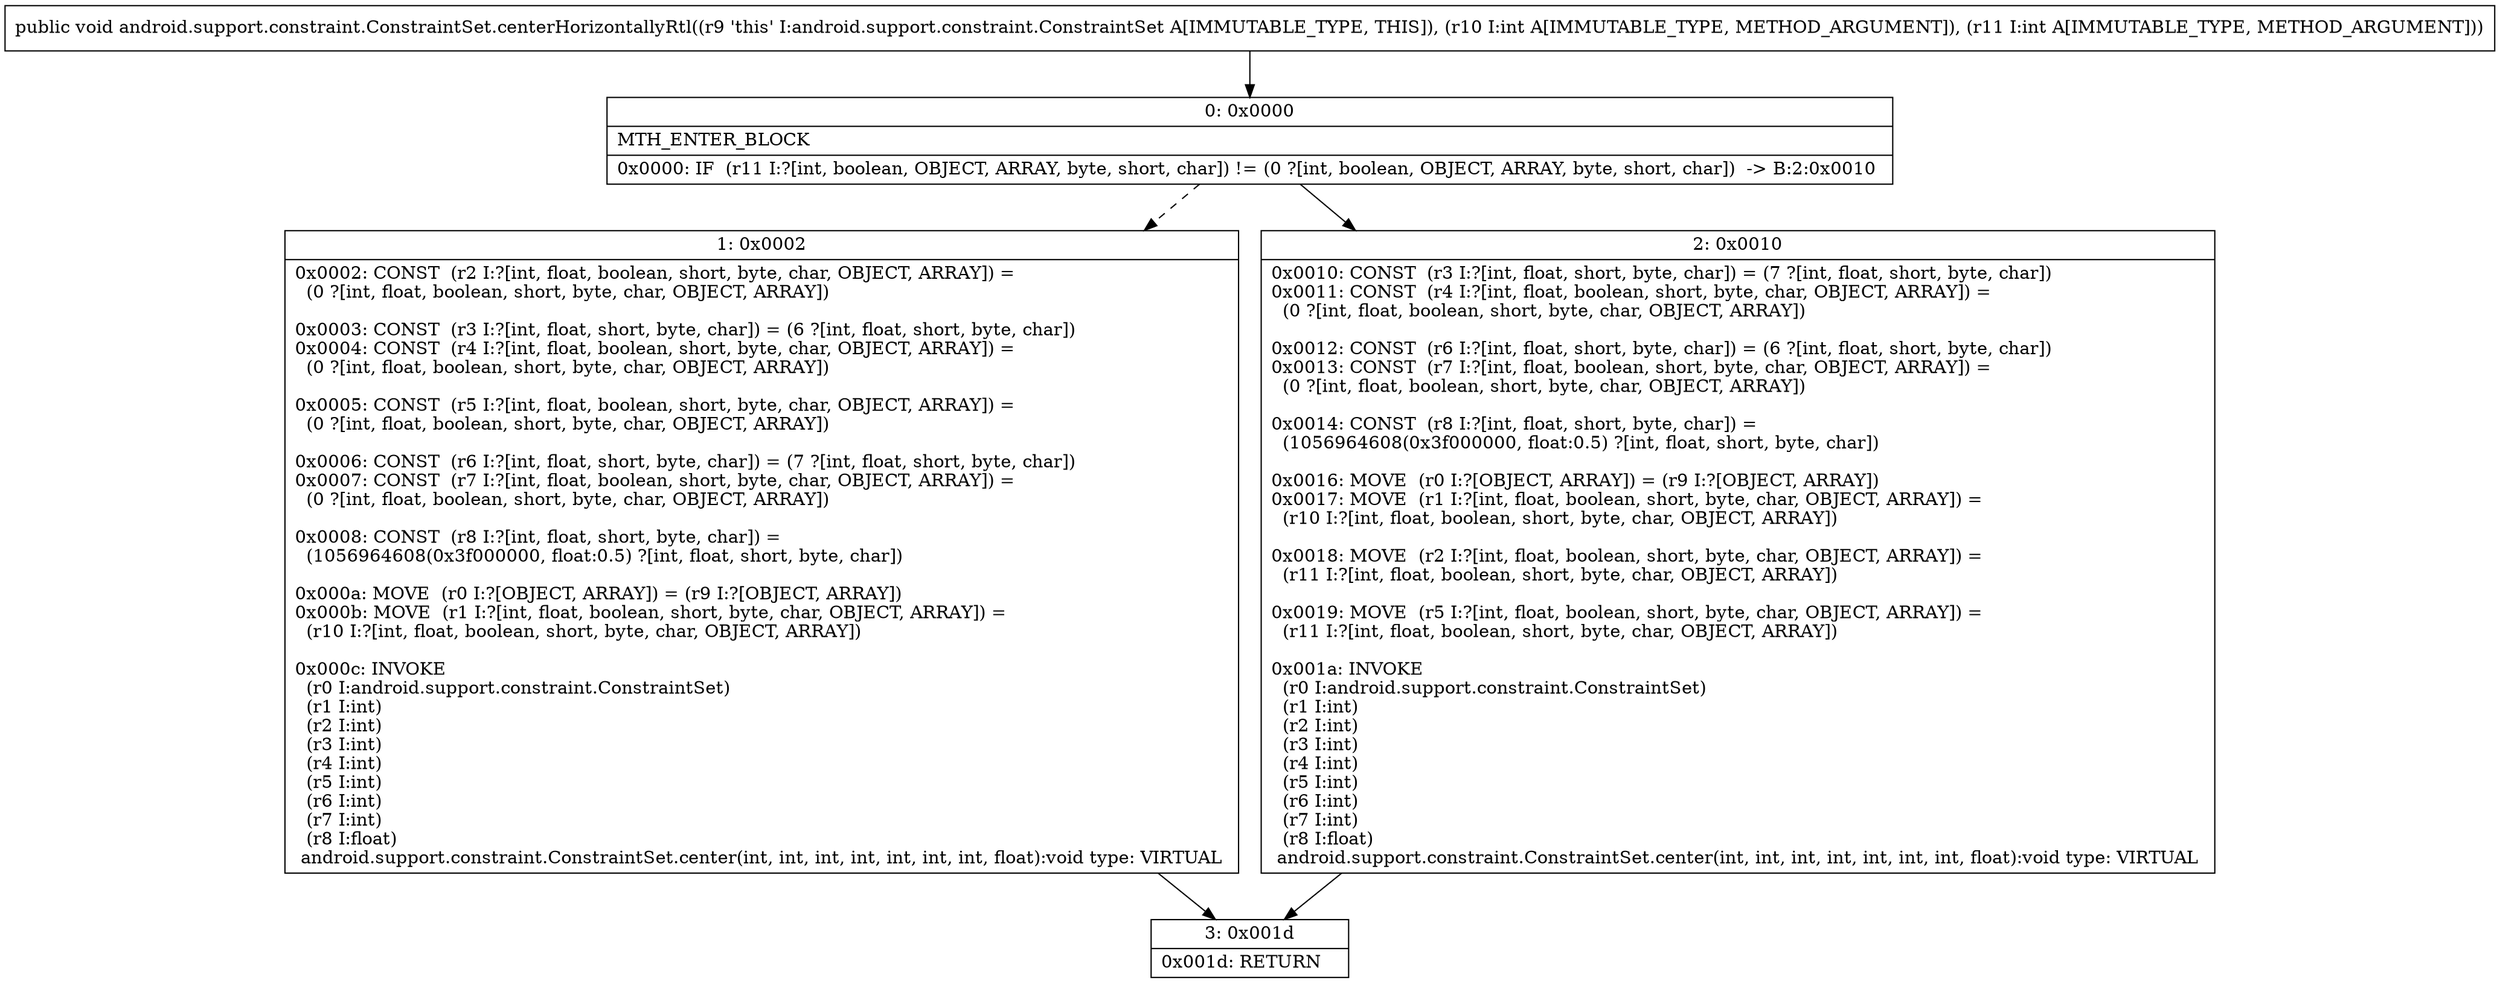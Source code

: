 digraph "CFG forandroid.support.constraint.ConstraintSet.centerHorizontallyRtl(II)V" {
Node_0 [shape=record,label="{0\:\ 0x0000|MTH_ENTER_BLOCK\l|0x0000: IF  (r11 I:?[int, boolean, OBJECT, ARRAY, byte, short, char]) != (0 ?[int, boolean, OBJECT, ARRAY, byte, short, char])  \-\> B:2:0x0010 \l}"];
Node_1 [shape=record,label="{1\:\ 0x0002|0x0002: CONST  (r2 I:?[int, float, boolean, short, byte, char, OBJECT, ARRAY]) = \l  (0 ?[int, float, boolean, short, byte, char, OBJECT, ARRAY])\l \l0x0003: CONST  (r3 I:?[int, float, short, byte, char]) = (6 ?[int, float, short, byte, char]) \l0x0004: CONST  (r4 I:?[int, float, boolean, short, byte, char, OBJECT, ARRAY]) = \l  (0 ?[int, float, boolean, short, byte, char, OBJECT, ARRAY])\l \l0x0005: CONST  (r5 I:?[int, float, boolean, short, byte, char, OBJECT, ARRAY]) = \l  (0 ?[int, float, boolean, short, byte, char, OBJECT, ARRAY])\l \l0x0006: CONST  (r6 I:?[int, float, short, byte, char]) = (7 ?[int, float, short, byte, char]) \l0x0007: CONST  (r7 I:?[int, float, boolean, short, byte, char, OBJECT, ARRAY]) = \l  (0 ?[int, float, boolean, short, byte, char, OBJECT, ARRAY])\l \l0x0008: CONST  (r8 I:?[int, float, short, byte, char]) = \l  (1056964608(0x3f000000, float:0.5) ?[int, float, short, byte, char])\l \l0x000a: MOVE  (r0 I:?[OBJECT, ARRAY]) = (r9 I:?[OBJECT, ARRAY]) \l0x000b: MOVE  (r1 I:?[int, float, boolean, short, byte, char, OBJECT, ARRAY]) = \l  (r10 I:?[int, float, boolean, short, byte, char, OBJECT, ARRAY])\l \l0x000c: INVOKE  \l  (r0 I:android.support.constraint.ConstraintSet)\l  (r1 I:int)\l  (r2 I:int)\l  (r3 I:int)\l  (r4 I:int)\l  (r5 I:int)\l  (r6 I:int)\l  (r7 I:int)\l  (r8 I:float)\l android.support.constraint.ConstraintSet.center(int, int, int, int, int, int, int, float):void type: VIRTUAL \l}"];
Node_2 [shape=record,label="{2\:\ 0x0010|0x0010: CONST  (r3 I:?[int, float, short, byte, char]) = (7 ?[int, float, short, byte, char]) \l0x0011: CONST  (r4 I:?[int, float, boolean, short, byte, char, OBJECT, ARRAY]) = \l  (0 ?[int, float, boolean, short, byte, char, OBJECT, ARRAY])\l \l0x0012: CONST  (r6 I:?[int, float, short, byte, char]) = (6 ?[int, float, short, byte, char]) \l0x0013: CONST  (r7 I:?[int, float, boolean, short, byte, char, OBJECT, ARRAY]) = \l  (0 ?[int, float, boolean, short, byte, char, OBJECT, ARRAY])\l \l0x0014: CONST  (r8 I:?[int, float, short, byte, char]) = \l  (1056964608(0x3f000000, float:0.5) ?[int, float, short, byte, char])\l \l0x0016: MOVE  (r0 I:?[OBJECT, ARRAY]) = (r9 I:?[OBJECT, ARRAY]) \l0x0017: MOVE  (r1 I:?[int, float, boolean, short, byte, char, OBJECT, ARRAY]) = \l  (r10 I:?[int, float, boolean, short, byte, char, OBJECT, ARRAY])\l \l0x0018: MOVE  (r2 I:?[int, float, boolean, short, byte, char, OBJECT, ARRAY]) = \l  (r11 I:?[int, float, boolean, short, byte, char, OBJECT, ARRAY])\l \l0x0019: MOVE  (r5 I:?[int, float, boolean, short, byte, char, OBJECT, ARRAY]) = \l  (r11 I:?[int, float, boolean, short, byte, char, OBJECT, ARRAY])\l \l0x001a: INVOKE  \l  (r0 I:android.support.constraint.ConstraintSet)\l  (r1 I:int)\l  (r2 I:int)\l  (r3 I:int)\l  (r4 I:int)\l  (r5 I:int)\l  (r6 I:int)\l  (r7 I:int)\l  (r8 I:float)\l android.support.constraint.ConstraintSet.center(int, int, int, int, int, int, int, float):void type: VIRTUAL \l}"];
Node_3 [shape=record,label="{3\:\ 0x001d|0x001d: RETURN   \l}"];
MethodNode[shape=record,label="{public void android.support.constraint.ConstraintSet.centerHorizontallyRtl((r9 'this' I:android.support.constraint.ConstraintSet A[IMMUTABLE_TYPE, THIS]), (r10 I:int A[IMMUTABLE_TYPE, METHOD_ARGUMENT]), (r11 I:int A[IMMUTABLE_TYPE, METHOD_ARGUMENT])) }"];
MethodNode -> Node_0;
Node_0 -> Node_1[style=dashed];
Node_0 -> Node_2;
Node_1 -> Node_3;
Node_2 -> Node_3;
}

